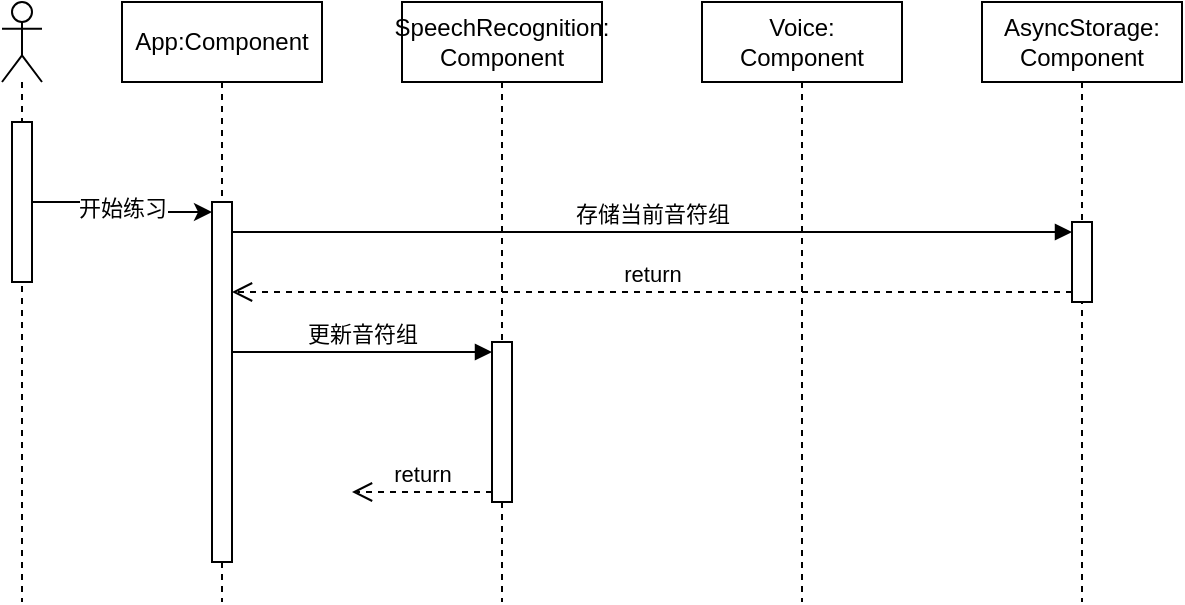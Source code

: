 <mxfile version="24.5.5" type="github">
  <diagram name="第 1 页" id="X51wo3Abu3hV9EdEsKo-">
    <mxGraphModel dx="815" dy="434" grid="1" gridSize="10" guides="1" tooltips="1" connect="1" arrows="1" fold="1" page="1" pageScale="1" pageWidth="827" pageHeight="1169" math="0" shadow="0">
      <root>
        <mxCell id="0" />
        <mxCell id="1" parent="0" />
        <mxCell id="6rSXI31hcBvgAGytpiJd-12" value="App:Component" style="shape=umlLifeline;perimeter=lifelinePerimeter;whiteSpace=wrap;html=1;container=1;dropTarget=0;collapsible=0;recursiveResize=0;outlineConnect=0;portConstraint=eastwest;newEdgeStyle={&quot;curved&quot;:0,&quot;rounded&quot;:0};" vertex="1" parent="1">
          <mxGeometry x="140" y="40" width="100" height="300" as="geometry" />
        </mxCell>
        <mxCell id="6rSXI31hcBvgAGytpiJd-26" value="" style="html=1;points=[[0,0,0,0,5],[0,1,0,0,-5],[1,0,0,0,5],[1,1,0,0,-5]];perimeter=orthogonalPerimeter;outlineConnect=0;targetShapes=umlLifeline;portConstraint=eastwest;newEdgeStyle={&quot;curved&quot;:0,&quot;rounded&quot;:0};" vertex="1" parent="6rSXI31hcBvgAGytpiJd-12">
          <mxGeometry x="45" y="100" width="10" height="180" as="geometry" />
        </mxCell>
        <mxCell id="6rSXI31hcBvgAGytpiJd-14" value="SpeechRecognition: Component" style="shape=umlLifeline;perimeter=lifelinePerimeter;html=1;container=1;dropTarget=0;collapsible=0;recursiveResize=0;outlineConnect=0;portConstraint=eastwest;newEdgeStyle={&quot;curved&quot;:0,&quot;rounded&quot;:0};whiteSpace=wrap;" vertex="1" parent="1">
          <mxGeometry x="280" y="40" width="100" height="300" as="geometry" />
        </mxCell>
        <mxCell id="6rSXI31hcBvgAGytpiJd-46" value="" style="html=1;points=[[0,0,0,0,5],[0,1,0,0,-5],[1,0,0,0,5],[1,1,0,0,-5]];perimeter=orthogonalPerimeter;outlineConnect=0;targetShapes=umlLifeline;portConstraint=eastwest;newEdgeStyle={&quot;curved&quot;:0,&quot;rounded&quot;:0};" vertex="1" parent="6rSXI31hcBvgAGytpiJd-14">
          <mxGeometry x="45" y="170" width="10" height="80" as="geometry" />
        </mxCell>
        <mxCell id="6rSXI31hcBvgAGytpiJd-48" value="return" style="html=1;verticalAlign=bottom;endArrow=open;dashed=1;endSize=8;curved=0;rounded=0;exitX=0;exitY=1;exitDx=0;exitDy=-5;" edge="1" source="6rSXI31hcBvgAGytpiJd-46" parent="6rSXI31hcBvgAGytpiJd-14">
          <mxGeometry relative="1" as="geometry">
            <mxPoint x="-25" y="245" as="targetPoint" />
          </mxGeometry>
        </mxCell>
        <mxCell id="6rSXI31hcBvgAGytpiJd-15" value="Voice: Component" style="shape=umlLifeline;perimeter=lifelinePerimeter;html=1;container=1;dropTarget=0;collapsible=0;recursiveResize=0;outlineConnect=0;portConstraint=eastwest;newEdgeStyle={&quot;curved&quot;:0,&quot;rounded&quot;:0};whiteSpace=wrap;" vertex="1" parent="1">
          <mxGeometry x="430" y="40" width="100" height="300" as="geometry" />
        </mxCell>
        <mxCell id="6rSXI31hcBvgAGytpiJd-16" value="" style="shape=umlLifeline;perimeter=lifelinePerimeter;whiteSpace=wrap;html=1;container=1;dropTarget=0;collapsible=0;recursiveResize=0;outlineConnect=0;portConstraint=eastwest;newEdgeStyle={&quot;curved&quot;:0,&quot;rounded&quot;:0};participant=umlActor;" vertex="1" parent="1">
          <mxGeometry x="80" y="40" width="20" height="300" as="geometry" />
        </mxCell>
        <mxCell id="6rSXI31hcBvgAGytpiJd-20" value="" style="html=1;points=[[0,0,0,0,5],[0,1,0,0,-5],[1,0,0,0,5],[1,1,0,0,-5]];perimeter=orthogonalPerimeter;outlineConnect=0;targetShapes=umlLifeline;portConstraint=eastwest;newEdgeStyle={&quot;curved&quot;:0,&quot;rounded&quot;:0};" vertex="1" parent="6rSXI31hcBvgAGytpiJd-16">
          <mxGeometry x="5" y="60" width="10" height="80" as="geometry" />
        </mxCell>
        <mxCell id="6rSXI31hcBvgAGytpiJd-25" value="开始练习" style="edgeStyle=orthogonalEdgeStyle;rounded=0;orthogonalLoop=1;jettySize=auto;html=1;curved=0;entryX=0;entryY=0;entryDx=0;entryDy=5;entryPerimeter=0;" edge="1" parent="1" source="6rSXI31hcBvgAGytpiJd-20" target="6rSXI31hcBvgAGytpiJd-26">
          <mxGeometry relative="1" as="geometry">
            <mxPoint x="185" y="140" as="targetPoint" />
          </mxGeometry>
        </mxCell>
        <mxCell id="6rSXI31hcBvgAGytpiJd-36" value="AsyncStorage: Component" style="shape=umlLifeline;perimeter=lifelinePerimeter;html=1;container=1;dropTarget=0;collapsible=0;recursiveResize=0;outlineConnect=0;portConstraint=eastwest;newEdgeStyle={&quot;curved&quot;:0,&quot;rounded&quot;:0};whiteSpace=wrap;" vertex="1" parent="1">
          <mxGeometry x="570" y="40" width="100" height="300" as="geometry" />
        </mxCell>
        <mxCell id="6rSXI31hcBvgAGytpiJd-39" value="" style="html=1;points=[[0,0,0,0,5],[0,1,0,0,-5],[1,0,0,0,5],[1,1,0,0,-5]];perimeter=orthogonalPerimeter;outlineConnect=0;targetShapes=umlLifeline;portConstraint=eastwest;newEdgeStyle={&quot;curved&quot;:0,&quot;rounded&quot;:0};" vertex="1" parent="6rSXI31hcBvgAGytpiJd-36">
          <mxGeometry x="45" y="110" width="10" height="40" as="geometry" />
        </mxCell>
        <mxCell id="6rSXI31hcBvgAGytpiJd-40" value="存储当前音符组" style="html=1;verticalAlign=bottom;endArrow=block;curved=0;rounded=0;entryX=0;entryY=0;entryDx=0;entryDy=5;" edge="1" target="6rSXI31hcBvgAGytpiJd-39" parent="6rSXI31hcBvgAGytpiJd-36">
          <mxGeometry relative="1" as="geometry">
            <mxPoint x="-375" y="115" as="sourcePoint" />
          </mxGeometry>
        </mxCell>
        <mxCell id="6rSXI31hcBvgAGytpiJd-41" value="return" style="html=1;verticalAlign=bottom;endArrow=open;dashed=1;endSize=8;curved=0;rounded=0;exitX=0;exitY=1;exitDx=0;exitDy=-5;" edge="1" source="6rSXI31hcBvgAGytpiJd-39" parent="1" target="6rSXI31hcBvgAGytpiJd-26">
          <mxGeometry relative="1" as="geometry">
            <mxPoint x="195" y="225" as="targetPoint" />
          </mxGeometry>
        </mxCell>
        <mxCell id="6rSXI31hcBvgAGytpiJd-47" value="更新音符组" style="html=1;verticalAlign=bottom;endArrow=block;curved=0;rounded=0;entryX=0;entryY=0;entryDx=0;entryDy=5;" edge="1" target="6rSXI31hcBvgAGytpiJd-46" parent="1" source="6rSXI31hcBvgAGytpiJd-26">
          <mxGeometry relative="1" as="geometry">
            <mxPoint x="255" y="215" as="sourcePoint" />
          </mxGeometry>
        </mxCell>
      </root>
    </mxGraphModel>
  </diagram>
</mxfile>
